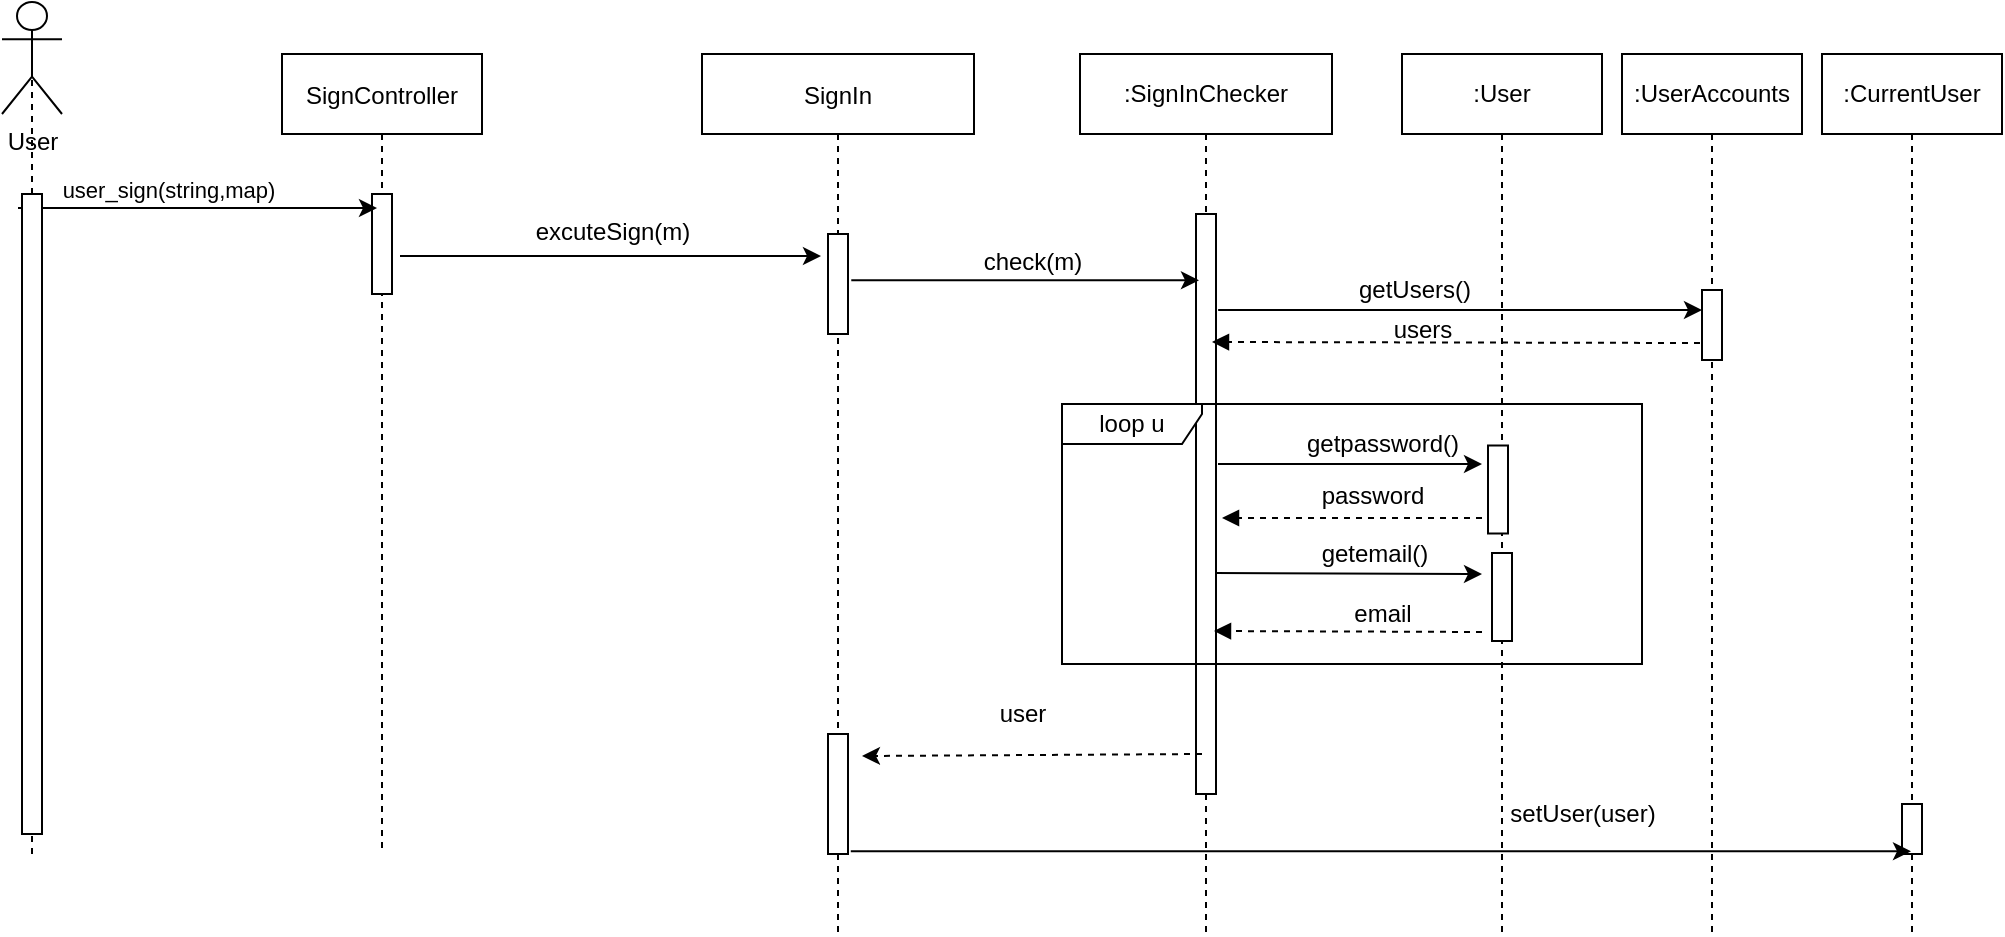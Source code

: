 <mxfile version="20.3.0" type="device"><diagram id="kgpKYQtTHZ0yAKxKKP6v" name="Page-1"><mxGraphModel dx="1038" dy="641" grid="1" gridSize="10" guides="1" tooltips="1" connect="1" arrows="1" fold="1" page="1" pageScale="1" pageWidth="700" pageHeight="1000" math="0" shadow="0"><root><mxCell id="0"/><mxCell id="1" parent="0"/><mxCell id="3nuBFxr9cyL0pnOWT2aG-1" value="SignController" style="shape=umlLifeline;perimeter=lifelinePerimeter;container=1;collapsible=0;recursiveResize=0;rounded=0;shadow=0;strokeWidth=1;" parent="1" vertex="1"><mxGeometry x="170" y="80" width="100" height="400" as="geometry"/></mxCell><mxCell id="3nuBFxr9cyL0pnOWT2aG-2" value="" style="points=[];perimeter=orthogonalPerimeter;rounded=0;shadow=0;strokeWidth=1;" parent="3nuBFxr9cyL0pnOWT2aG-1" vertex="1"><mxGeometry x="45" y="70" width="10" height="50" as="geometry"/></mxCell><mxCell id="3nuBFxr9cyL0pnOWT2aG-5" value="SignIn" style="shape=umlLifeline;perimeter=lifelinePerimeter;container=1;collapsible=0;recursiveResize=0;rounded=0;shadow=0;strokeWidth=1;" parent="1" vertex="1"><mxGeometry x="380" y="80" width="136" height="440" as="geometry"/></mxCell><mxCell id="3nuBFxr9cyL0pnOWT2aG-6" value="" style="points=[];perimeter=orthogonalPerimeter;rounded=0;shadow=0;strokeWidth=1;" parent="3nuBFxr9cyL0pnOWT2aG-5" vertex="1"><mxGeometry x="63" y="90" width="10" height="50" as="geometry"/></mxCell><mxCell id="_XzPKQp_zrSLGXiRMa7B-9" value="" style="points=[];perimeter=orthogonalPerimeter;rounded=0;shadow=0;strokeWidth=1;" parent="3nuBFxr9cyL0pnOWT2aG-5" vertex="1"><mxGeometry x="63" y="340" width="10" height="60" as="geometry"/></mxCell><mxCell id="rFIJDpWe1XD1P4Mg9pvw-1" value="User" style="shape=umlActor;verticalLabelPosition=bottom;verticalAlign=top;html=1;outlineConnect=0;" parent="1" vertex="1"><mxGeometry x="30" y="54" width="30" height="56" as="geometry"/></mxCell><mxCell id="rFIJDpWe1XD1P4Mg9pvw-2" value="" style="endArrow=none;dashed=1;html=1;rounded=0;entryX=0.5;entryY=0.5;entryDx=0;entryDy=0;entryPerimeter=0;" parent="1" target="rFIJDpWe1XD1P4Mg9pvw-1" edge="1"><mxGeometry width="50" height="50" relative="1" as="geometry"><mxPoint x="45" y="480" as="sourcePoint"/><mxPoint x="450" y="310" as="targetPoint"/></mxGeometry></mxCell><mxCell id="rFIJDpWe1XD1P4Mg9pvw-4" value="" style="endArrow=classic;html=1;rounded=0;" parent="1" edge="1"><mxGeometry width="50" height="50" relative="1" as="geometry"><mxPoint x="38" y="157" as="sourcePoint"/><mxPoint x="217.5" y="157" as="targetPoint"/><Array as="points"><mxPoint x="128" y="157"/></Array></mxGeometry></mxCell><mxCell id="_XzPKQp_zrSLGXiRMa7B-1" value="user_sign(string,map)" style="edgeLabel;html=1;align=center;verticalAlign=middle;resizable=0;points=[];" parent="rFIJDpWe1XD1P4Mg9pvw-4" vertex="1" connectable="0"><mxGeometry x="-0.171" y="9" relative="1" as="geometry"><mxPoint as="offset"/></mxGeometry></mxCell><mxCell id="rFIJDpWe1XD1P4Mg9pvw-6" value="" style="endArrow=classic;html=1;rounded=0;" parent="1" edge="1"><mxGeometry width="50" height="50" relative="1" as="geometry"><mxPoint x="229" y="181" as="sourcePoint"/><mxPoint x="439.5" y="181" as="targetPoint"/><Array as="points"/></mxGeometry></mxCell><mxCell id="rFIJDpWe1XD1P4Mg9pvw-8" value="excuteSign(m)" style="text;html=1;align=center;verticalAlign=middle;resizable=0;points=[];autosize=1;strokeColor=none;fillColor=none;" parent="1" vertex="1"><mxGeometry x="290" y="159" width="90" height="20" as="geometry"/></mxCell><mxCell id="rFIJDpWe1XD1P4Mg9pvw-16" value="check(m)" style="text;html=1;align=center;verticalAlign=middle;resizable=0;points=[];autosize=1;strokeColor=none;fillColor=none;" parent="1" vertex="1"><mxGeometry x="510" y="174" width="70" height="20" as="geometry"/></mxCell><mxCell id="082sfcw-h-3HQK-FBSq5-68" value=":SignInChecker" style="shape=umlLifeline;perimeter=lifelinePerimeter;whiteSpace=wrap;html=1;container=1;collapsible=0;recursiveResize=0;outlineConnect=0;" parent="1" vertex="1"><mxGeometry x="569" y="80" width="126" height="440" as="geometry"/></mxCell><mxCell id="082sfcw-h-3HQK-FBSq5-112" value="" style="rounded=0;whiteSpace=wrap;html=1;" parent="082sfcw-h-3HQK-FBSq5-68" vertex="1"><mxGeometry x="58" y="80" width="10" height="290" as="geometry"/></mxCell><mxCell id="rFIJDpWe1XD1P4Mg9pvw-5" value="&lt;div style=&quot;background-color: #2b2b2b ; color: #a9b7c6 ; font-family: &amp;#34;jetbrains mono&amp;#34; , monospace ; font-size: 12.0pt&quot;&gt;&lt;pre&gt;&lt;br&gt;&lt;/pre&gt;&lt;/div&gt;" style="text;html=1;align=center;verticalAlign=middle;resizable=0;points=[];autosize=1;strokeColor=none;fillColor=none;" parent="1" vertex="1"><mxGeometry x="310" y="335" width="20" height="50" as="geometry"/></mxCell><mxCell id="082sfcw-h-3HQK-FBSq5-72" value="" style="points=[];perimeter=orthogonalPerimeter;rounded=0;shadow=0;strokeWidth=1;" parent="1" vertex="1"><mxGeometry x="40" y="150" width="10" height="320" as="geometry"/></mxCell><mxCell id="082sfcw-h-3HQK-FBSq5-77" value="" style="endArrow=classic;html=1;rounded=0;exitX=1.464;exitY=0.308;exitDx=0;exitDy=0;exitPerimeter=0;" parent="1" edge="1"><mxGeometry width="50" height="50" relative="1" as="geometry"><mxPoint x="454.64" y="193.12" as="sourcePoint"/><mxPoint x="628.5" y="193.12" as="targetPoint"/></mxGeometry></mxCell><mxCell id="e_oO17In_SWaUgLwbigB-10" value=":User" style="shape=umlLifeline;perimeter=lifelinePerimeter;whiteSpace=wrap;html=1;container=1;collapsible=0;recursiveResize=0;outlineConnect=0;size=40;" parent="1" vertex="1"><mxGeometry x="730" y="80" width="100" height="440" as="geometry"/></mxCell><mxCell id="e_oO17In_SWaUgLwbigB-12" value="" style="rounded=0;whiteSpace=wrap;html=1;" parent="e_oO17In_SWaUgLwbigB-10" vertex="1"><mxGeometry x="43" y="195.75" width="10" height="44" as="geometry"/></mxCell><mxCell id="7UFgD-0t-26vjz-xNPw1-6" value="" style="rounded=0;whiteSpace=wrap;html=1;" parent="e_oO17In_SWaUgLwbigB-10" vertex="1"><mxGeometry x="45" y="249.5" width="10" height="44" as="geometry"/></mxCell><mxCell id="082sfcw-h-3HQK-FBSq5-93" value="password" style="text;html=1;align=center;verticalAlign=middle;resizable=0;points=[];autosize=1;strokeColor=none;fillColor=none;" parent="1" vertex="1"><mxGeometry x="680" y="290.5" width="70" height="20" as="geometry"/></mxCell><mxCell id="082sfcw-h-3HQK-FBSq5-92" value="" style="html=1;verticalAlign=bottom;labelBackgroundColor=none;endArrow=block;endFill=1;dashed=1;rounded=0;fontFamily=Comic Sans MS;" parent="1" edge="1"><mxGeometry width="160" relative="1" as="geometry"><mxPoint x="770" y="312" as="sourcePoint"/><mxPoint x="640" y="312" as="targetPoint"/></mxGeometry></mxCell><mxCell id="7UFgD-0t-26vjz-xNPw1-1" value="loop u" style="shape=umlFrame;whiteSpace=wrap;html=1;width=70;height=20;" parent="1" vertex="1"><mxGeometry x="560" y="255" width="290" height="130" as="geometry"/></mxCell><mxCell id="7UFgD-0t-26vjz-xNPw1-3" value=":UserAccounts" style="shape=umlLifeline;perimeter=lifelinePerimeter;whiteSpace=wrap;html=1;container=1;collapsible=0;recursiveResize=0;outlineConnect=0;size=40;" parent="1" vertex="1"><mxGeometry x="840" y="80" width="90" height="440" as="geometry"/></mxCell><mxCell id="_EeW8UQ9uzu0S-R5klQ--2" value="" style="rounded=0;whiteSpace=wrap;html=1;" parent="7UFgD-0t-26vjz-xNPw1-3" vertex="1"><mxGeometry x="40" y="118" width="10" height="35" as="geometry"/></mxCell><mxCell id="082sfcw-h-3HQK-FBSq5-117" value="" style="endArrow=classic;html=1;rounded=0;" parent="1" edge="1"><mxGeometry width="50" height="50" relative="1" as="geometry"><mxPoint x="638" y="285" as="sourcePoint"/><mxPoint x="770" y="285" as="targetPoint"/><Array as="points"/></mxGeometry></mxCell><mxCell id="e_oO17In_SWaUgLwbigB-18" value="getpassword()" style="text;html=1;align=center;verticalAlign=middle;resizable=0;points=[];autosize=1;strokeColor=none;fillColor=none;" parent="1" vertex="1"><mxGeometry x="675" y="264.5" width="90" height="20" as="geometry"/></mxCell><mxCell id="7UFgD-0t-26vjz-xNPw1-7" value="" style="endArrow=classic;html=1;rounded=0;" parent="1" edge="1"><mxGeometry width="50" height="50" relative="1" as="geometry"><mxPoint x="636.5" y="339.5" as="sourcePoint"/><mxPoint x="770" y="340" as="targetPoint"/><Array as="points"/></mxGeometry></mxCell><mxCell id="7UFgD-0t-26vjz-xNPw1-8" value="" style="html=1;verticalAlign=bottom;labelBackgroundColor=none;endArrow=block;endFill=1;dashed=1;rounded=0;fontFamily=Comic Sans MS;" parent="1" edge="1"><mxGeometry width="160" relative="1" as="geometry"><mxPoint x="770" y="369" as="sourcePoint"/><mxPoint x="636" y="368.5" as="targetPoint"/></mxGeometry></mxCell><mxCell id="7UFgD-0t-26vjz-xNPw1-10" value="getemail()" style="text;html=1;align=center;verticalAlign=middle;resizable=0;points=[];autosize=1;strokeColor=none;fillColor=none;" parent="1" vertex="1"><mxGeometry x="681" y="319.75" width="70" height="20" as="geometry"/></mxCell><mxCell id="7UFgD-0t-26vjz-xNPw1-11" value="email" style="text;html=1;align=center;verticalAlign=middle;resizable=0;points=[];autosize=1;strokeColor=none;fillColor=none;" parent="1" vertex="1"><mxGeometry x="700" y="350" width="40" height="20" as="geometry"/></mxCell><mxCell id="7UFgD-0t-26vjz-xNPw1-13" value="getUsers()" style="text;html=1;align=center;verticalAlign=middle;resizable=0;points=[];autosize=1;strokeColor=none;fillColor=none;" parent="1" vertex="1"><mxGeometry x="701" y="188" width="70" height="20" as="geometry"/></mxCell><mxCell id="082sfcw-h-3HQK-FBSq5-119" value="" style="endArrow=classic;html=1;rounded=0;fontFamily=Helvetica;dashed=1;" parent="1" edge="1"><mxGeometry width="50" height="50" relative="1" as="geometry"><mxPoint x="630" y="430" as="sourcePoint"/><mxPoint x="460" y="431" as="targetPoint"/></mxGeometry></mxCell><mxCell id="_EeW8UQ9uzu0S-R5klQ--1" value="" style="endArrow=classic;html=1;rounded=0;exitX=1.464;exitY=0.308;exitDx=0;exitDy=0;exitPerimeter=0;" parent="1" edge="1"><mxGeometry width="50" height="50" relative="1" as="geometry"><mxPoint x="638.07" y="208" as="sourcePoint"/><mxPoint x="880" y="208" as="targetPoint"/></mxGeometry></mxCell><mxCell id="_EeW8UQ9uzu0S-R5klQ--3" value="" style="html=1;verticalAlign=bottom;labelBackgroundColor=none;endArrow=block;endFill=1;dashed=1;rounded=0;fontFamily=Comic Sans MS;" parent="1" edge="1"><mxGeometry width="160" relative="1" as="geometry"><mxPoint x="879" y="224.5" as="sourcePoint"/><mxPoint x="635" y="224" as="targetPoint"/></mxGeometry></mxCell><mxCell id="_EeW8UQ9uzu0S-R5klQ--4" value="users" style="text;html=1;align=center;verticalAlign=middle;resizable=0;points=[];autosize=1;strokeColor=none;fillColor=none;" parent="1" vertex="1"><mxGeometry x="715" y="208" width="50" height="20" as="geometry"/></mxCell><mxCell id="0WyXFlLBe1MSdK38MN7F-1" value=":CurrentUser" style="shape=umlLifeline;perimeter=lifelinePerimeter;whiteSpace=wrap;html=1;container=1;collapsible=0;recursiveResize=0;outlineConnect=0;size=40;" parent="1" vertex="1"><mxGeometry x="940" y="80" width="90" height="440" as="geometry"/></mxCell><mxCell id="0WyXFlLBe1MSdK38MN7F-3" value="" style="rounded=0;whiteSpace=wrap;html=1;" parent="0WyXFlLBe1MSdK38MN7F-1" vertex="1"><mxGeometry x="40" y="375" width="10" height="25" as="geometry"/></mxCell><mxCell id="_XzPKQp_zrSLGXiRMa7B-8" value="user" style="text;html=1;align=center;verticalAlign=middle;resizable=0;points=[];autosize=1;" parent="1" vertex="1"><mxGeometry x="520" y="400" width="40" height="20" as="geometry"/></mxCell><mxCell id="_XzPKQp_zrSLGXiRMa7B-10" value="" style="endArrow=classic;html=1;exitX=0.547;exitY=0.906;exitDx=0;exitDy=0;exitPerimeter=0;" parent="1" source="3nuBFxr9cyL0pnOWT2aG-5" target="0WyXFlLBe1MSdK38MN7F-1" edge="1"><mxGeometry width="50" height="50" relative="1" as="geometry"><mxPoint x="580" y="310" as="sourcePoint"/><mxPoint x="630" y="260" as="targetPoint"/></mxGeometry></mxCell><mxCell id="_XzPKQp_zrSLGXiRMa7B-11" value="setUser(user)" style="text;html=1;align=center;verticalAlign=middle;resizable=0;points=[];autosize=1;" parent="1" vertex="1"><mxGeometry x="770" y="445" width="100" height="30" as="geometry"/></mxCell></root></mxGraphModel></diagram></mxfile>
